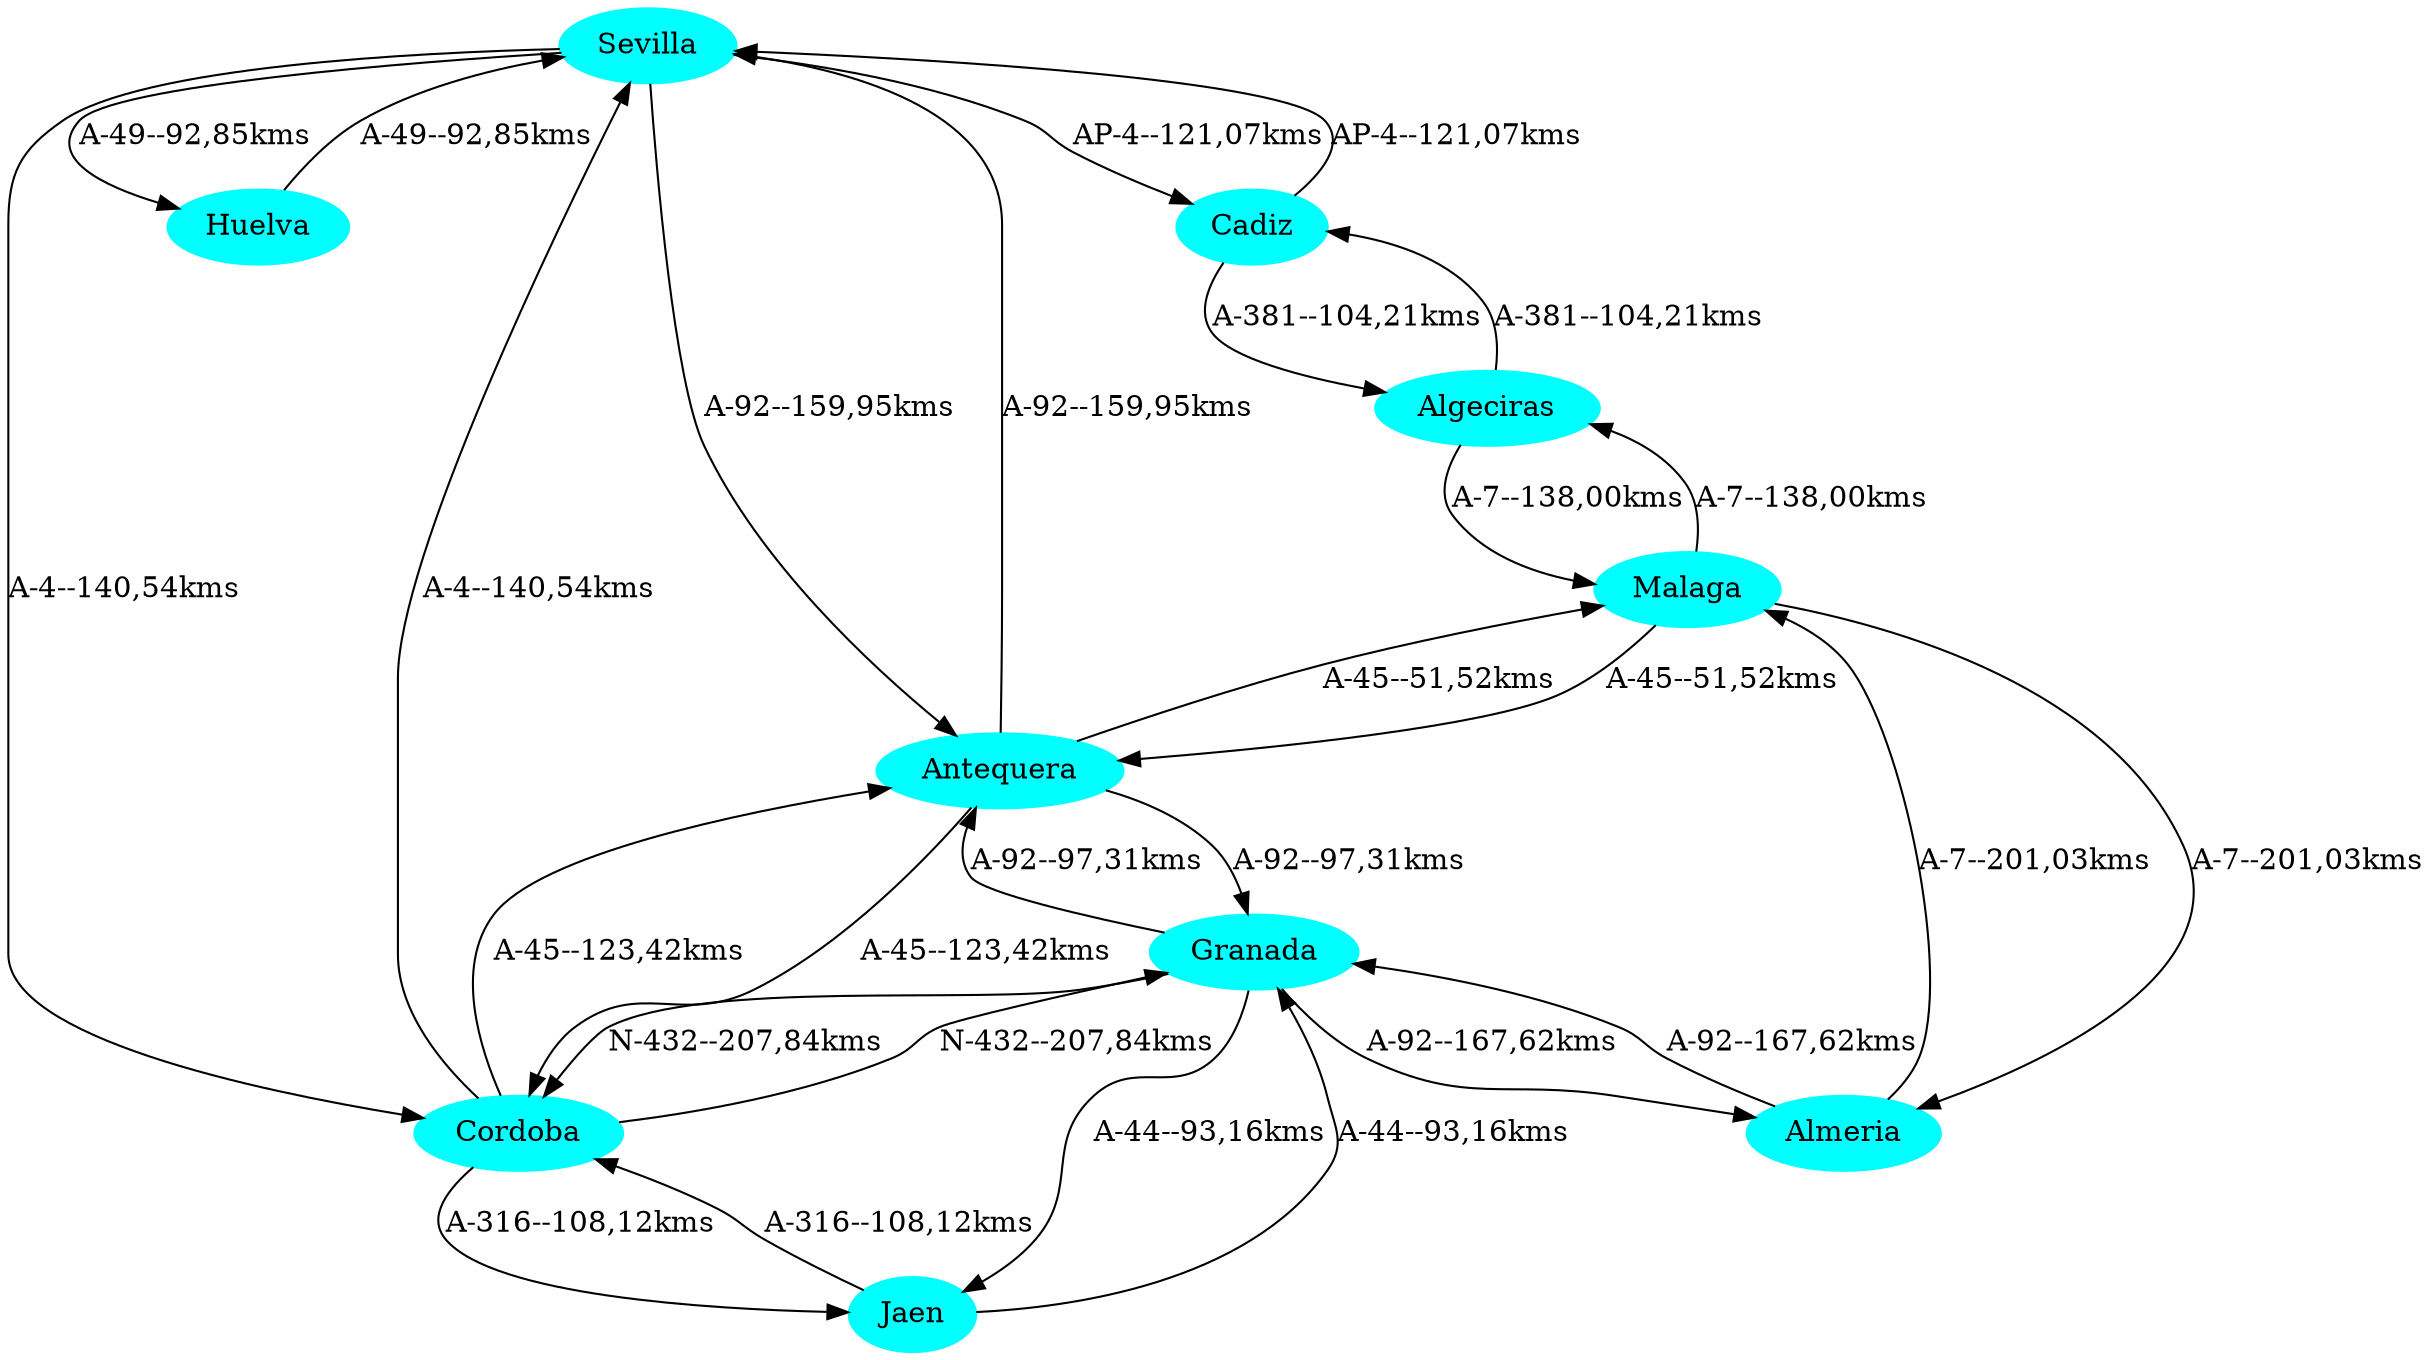 strict digraph G {
  1 [ label="Sevilla" color="cyan" style="filled" ];
  2 [ label="Cadiz" color="cyan" style="filled" ];
  3 [ label="Huelva" color="cyan" style="filled" ];
  4 [ label="Cordoba" color="cyan" style="filled" ];
  5 [ label="Malaga" color="cyan" style="filled" ];
  6 [ label="Antequera" color="cyan" style="filled" ];
  7 [ label="Almeria" color="cyan" style="filled" ];
  8 [ label="Granada" color="cyan" style="filled" ];
  9 [ label="Jaen" color="cyan" style="filled" ];
  10 [ label="Algeciras" color="cyan" style="filled" ];
  1 -> 3 [ label="A-49--92,85kms" ];
  3 -> 1 [ label="A-49--92,85kms" ];
  1 -> 4 [ label="A-4--140,54kms" ];
  4 -> 1 [ label="A-4--140,54kms" ];
  1 -> 2 [ label="AP-4--121,07kms" ];
  2 -> 1 [ label="AP-4--121,07kms" ];
  1 -> 6 [ label="A-92--159,95kms" ];
  6 -> 1 [ label="A-92--159,95kms" ];
  6 -> 8 [ label="A-92--97,31kms" ];
  8 -> 6 [ label="A-92--97,31kms" ];
  6 -> 5 [ label="A-45--51,52kms" ];
  5 -> 6 [ label="A-45--51,52kms" ];
  6 -> 4 [ label="A-45--123,42kms" ];
  4 -> 6 [ label="A-45--123,42kms" ];
  5 -> 7 [ label="A-7--201,03kms" ];
  7 -> 5 [ label="A-7--201,03kms" ];
  4 -> 9 [ label="A-316--108,12kms" ];
  9 -> 4 [ label="A-316--108,12kms" ];
  4 -> 8 [ label="N-432--207,84kms" ];
  8 -> 4 [ label="N-432--207,84kms" ];
  8 -> 7 [ label="A-92--167,62kms" ];
  7 -> 8 [ label="A-92--167,62kms" ];
  8 -> 9 [ label="A-44--93,16kms" ];
  9 -> 8 [ label="A-44--93,16kms" ];
  2 -> 10 [ label="A-381--104,21kms" ];
  10 -> 2 [ label="A-381--104,21kms" ];
  10 -> 5 [ label="A-7--138,00kms" ];
  5 -> 10 [ label="A-7--138,00kms" ];
}
